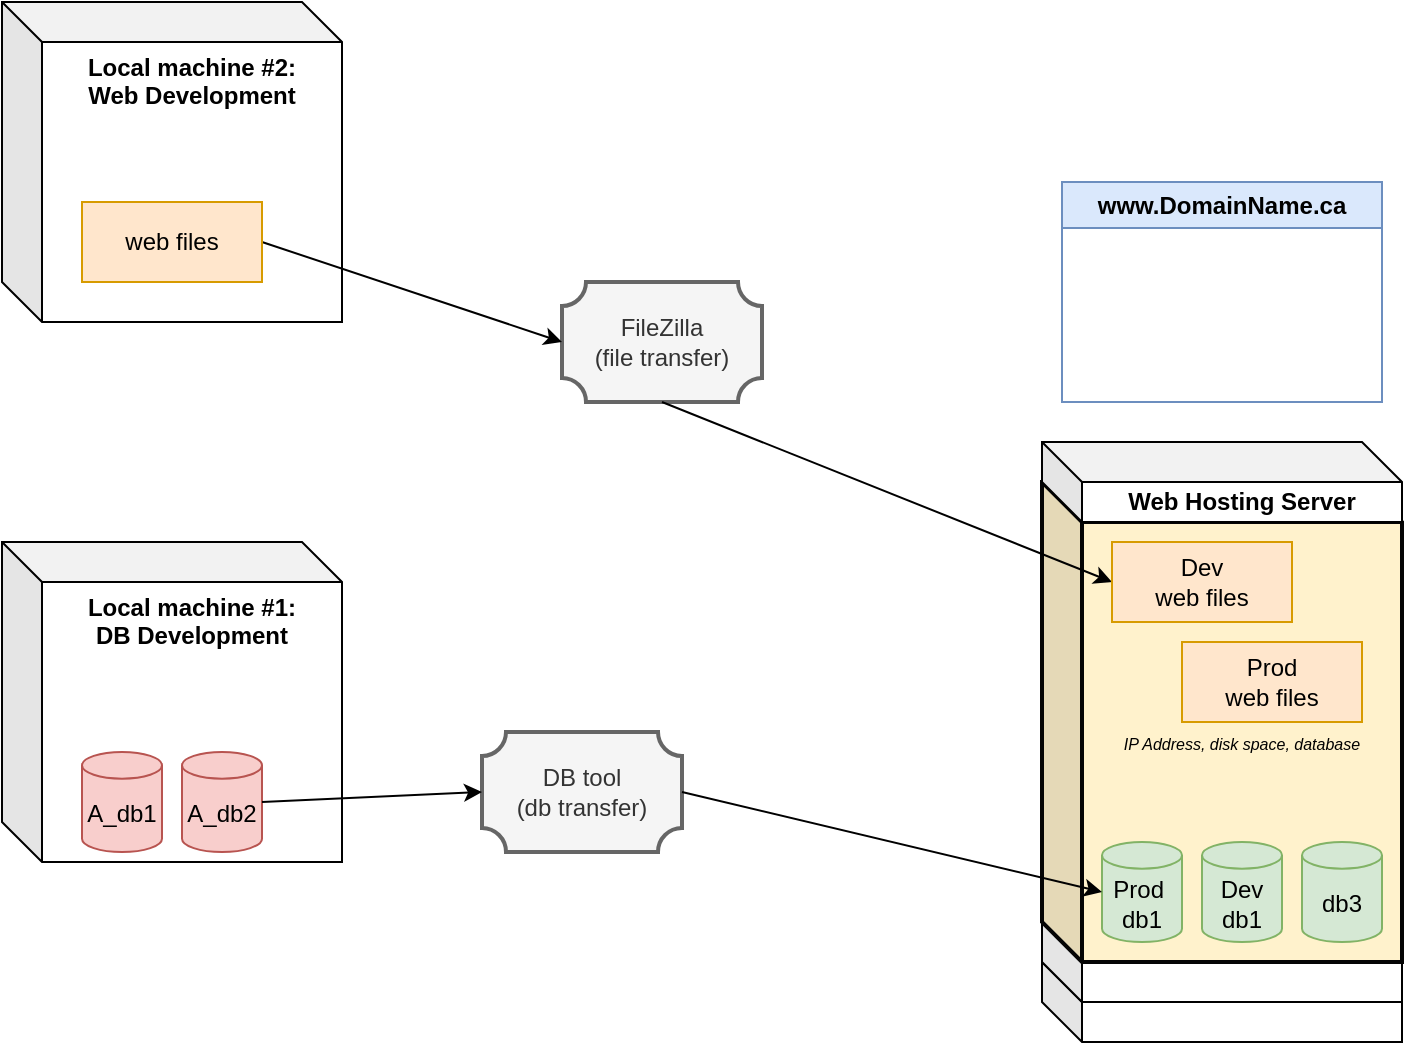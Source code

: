 <mxfile version="24.0.0" type="github">
  <diagram id="TEUiNxYTieck04TVwxDP" name="Page-1">
    <mxGraphModel dx="1050" dy="637" grid="1" gridSize="10" guides="1" tooltips="1" connect="1" arrows="1" fold="1" page="1" pageScale="1" pageWidth="850" pageHeight="1100" math="0" shadow="0">
      <root>
        <mxCell id="0" />
        <mxCell id="1" parent="0" />
        <mxCell id="Y7u33rf7G5Ih5s1nUaPU-1" value="" style="shape=cube;whiteSpace=wrap;html=1;boundedLbl=1;backgroundOutline=1;darkOpacity=0.05;darkOpacity2=0.1;" vertex="1" parent="1">
          <mxGeometry x="600" y="560" width="180" height="40" as="geometry" />
        </mxCell>
        <mxCell id="Y7u33rf7G5Ih5s1nUaPU-6" value="" style="shape=cube;whiteSpace=wrap;html=1;boundedLbl=1;backgroundOutline=1;darkOpacity=0.05;darkOpacity2=0.1;" vertex="1" parent="1">
          <mxGeometry x="600" y="540" width="180" height="40" as="geometry" />
        </mxCell>
        <mxCell id="Y7u33rf7G5Ih5s1nUaPU-7" value="&lt;font style=&quot;font-size: 8px;&quot;&gt;&lt;i&gt;IP Address, disk space, database&lt;/i&gt;&lt;/font&gt;" style="shape=cube;whiteSpace=wrap;html=1;boundedLbl=1;backgroundOutline=1;darkOpacity=0.05;darkOpacity2=0.1;fillColor=#fff2cc;strokeColor=#050505;strokeWidth=2;" vertex="1" parent="1">
          <mxGeometry x="600" y="320" width="180" height="240" as="geometry" />
        </mxCell>
        <mxCell id="Y7u33rf7G5Ih5s1nUaPU-8" value="Web Hosting Server" style="shape=cube;whiteSpace=wrap;html=1;boundedLbl=1;backgroundOutline=1;darkOpacity=0.05;darkOpacity2=0.1;fontStyle=1" vertex="1" parent="1">
          <mxGeometry x="600" y="300" width="180" height="40" as="geometry" />
        </mxCell>
        <mxCell id="Y7u33rf7G5Ih5s1nUaPU-9" value="www.DomainName.ca" style="swimlane;whiteSpace=wrap;html=1;fillColor=#dae8fc;strokeColor=#6c8ebf;" vertex="1" parent="1">
          <mxGeometry x="610" y="170" width="160" height="110" as="geometry" />
        </mxCell>
        <mxCell id="Y7u33rf7G5Ih5s1nUaPU-10" value="Prod&amp;nbsp;&lt;div&gt;db1&lt;/div&gt;" style="shape=cylinder3;whiteSpace=wrap;html=1;boundedLbl=1;backgroundOutline=1;size=6.667;fillColor=#d5e8d4;strokeColor=#82b366;" vertex="1" parent="1">
          <mxGeometry x="630" y="500" width="40" height="50" as="geometry" />
        </mxCell>
        <mxCell id="Y7u33rf7G5Ih5s1nUaPU-11" value="Dev&lt;div&gt;db1&lt;/div&gt;" style="shape=cylinder3;whiteSpace=wrap;html=1;boundedLbl=1;backgroundOutline=1;size=6.667;fillColor=#d5e8d4;strokeColor=#82b366;" vertex="1" parent="1">
          <mxGeometry x="680" y="500" width="40" height="50" as="geometry" />
        </mxCell>
        <mxCell id="Y7u33rf7G5Ih5s1nUaPU-12" value="db3" style="shape=cylinder3;whiteSpace=wrap;html=1;boundedLbl=1;backgroundOutline=1;size=6.667;fillColor=#d5e8d4;strokeColor=#82b366;" vertex="1" parent="1">
          <mxGeometry x="730" y="500" width="40" height="50" as="geometry" />
        </mxCell>
        <mxCell id="Y7u33rf7G5Ih5s1nUaPU-15" value="Local machine #1:&lt;div&gt;DB Development&lt;/div&gt;&lt;div&gt;&lt;br&gt;&lt;/div&gt;&lt;div&gt;&lt;br&gt;&lt;/div&gt;&lt;div&gt;&lt;br&gt;&lt;/div&gt;&lt;div&gt;&lt;br&gt;&lt;/div&gt;&lt;div&gt;&lt;br&gt;&lt;/div&gt;&lt;div&gt;&lt;br&gt;&lt;/div&gt;&lt;div&gt;&lt;br&gt;&lt;/div&gt;" style="shape=cube;whiteSpace=wrap;html=1;boundedLbl=1;backgroundOutline=1;darkOpacity=0.05;darkOpacity2=0.1;fontStyle=1;labelPosition=center;verticalLabelPosition=middle;align=center;verticalAlign=middle;size=20;" vertex="1" parent="1">
          <mxGeometry x="80" y="350" width="170" height="160" as="geometry" />
        </mxCell>
        <mxCell id="Y7u33rf7G5Ih5s1nUaPU-17" value="A_db1" style="shape=cylinder3;whiteSpace=wrap;html=1;boundedLbl=1;backgroundOutline=1;size=6.667;fillColor=#f8cecc;strokeColor=#b85450;" vertex="1" parent="1">
          <mxGeometry x="120" y="455" width="40" height="50" as="geometry" />
        </mxCell>
        <mxCell id="Y7u33rf7G5Ih5s1nUaPU-18" value="A_db2" style="shape=cylinder3;whiteSpace=wrap;html=1;boundedLbl=1;backgroundOutline=1;size=6.667;fillColor=#f8cecc;strokeColor=#b85450;" vertex="1" parent="1">
          <mxGeometry x="170" y="455" width="40" height="50" as="geometry" />
        </mxCell>
        <mxCell id="Y7u33rf7G5Ih5s1nUaPU-20" value="Local machine #2:&lt;div&gt;Web Development&lt;/div&gt;&lt;div&gt;&lt;br&gt;&lt;/div&gt;&lt;div&gt;&lt;br&gt;&lt;/div&gt;&lt;div&gt;&lt;br&gt;&lt;/div&gt;&lt;div&gt;&lt;br&gt;&lt;/div&gt;&lt;div&gt;&lt;br&gt;&lt;/div&gt;&lt;div&gt;&lt;br&gt;&lt;/div&gt;&lt;div&gt;&lt;br&gt;&lt;/div&gt;" style="shape=cube;whiteSpace=wrap;html=1;boundedLbl=1;backgroundOutline=1;darkOpacity=0.05;darkOpacity2=0.1;fontStyle=1;labelPosition=center;verticalLabelPosition=middle;align=center;verticalAlign=middle;size=20;" vertex="1" parent="1">
          <mxGeometry x="80" y="80" width="170" height="160" as="geometry" />
        </mxCell>
        <mxCell id="Y7u33rf7G5Ih5s1nUaPU-24" value="FileZilla&lt;div&gt;(file transfer)&lt;/div&gt;" style="verticalLabelPosition=middle;verticalAlign=middle;html=1;shape=mxgraph.basic.plaque;dx=6;whiteSpace=wrap;labelPosition=center;align=center;strokeWidth=2;fillColor=#f5f5f5;fontColor=#333333;strokeColor=#666666;" vertex="1" parent="1">
          <mxGeometry x="360" y="220" width="100" height="60" as="geometry" />
        </mxCell>
        <mxCell id="Y7u33rf7G5Ih5s1nUaPU-26" value="" style="endArrow=classic;html=1;rounded=0;exitX=1;exitY=0.5;exitDx=0;exitDy=0;entryX=0;entryY=0.5;entryDx=0;entryDy=0;entryPerimeter=0;" edge="1" parent="1" source="Y7u33rf7G5Ih5s1nUaPU-29" target="Y7u33rf7G5Ih5s1nUaPU-24">
          <mxGeometry width="50" height="50" relative="1" as="geometry">
            <mxPoint x="440" y="350" as="sourcePoint" />
            <mxPoint x="490" y="300" as="targetPoint" />
          </mxGeometry>
        </mxCell>
        <mxCell id="Y7u33rf7G5Ih5s1nUaPU-27" value="" style="endArrow=classic;html=1;rounded=0;exitX=0.5;exitY=1;exitDx=0;exitDy=0;exitPerimeter=0;entryX=0;entryY=0.5;entryDx=0;entryDy=0;" edge="1" parent="1" source="Y7u33rf7G5Ih5s1nUaPU-24" target="Y7u33rf7G5Ih5s1nUaPU-30">
          <mxGeometry width="50" height="50" relative="1" as="geometry">
            <mxPoint x="260" y="180" as="sourcePoint" />
            <mxPoint x="370" y="260" as="targetPoint" />
            <Array as="points" />
          </mxGeometry>
        </mxCell>
        <mxCell id="Y7u33rf7G5Ih5s1nUaPU-29" value="web files" style="rounded=0;whiteSpace=wrap;html=1;fillColor=#ffe6cc;strokeColor=#d79b00;" vertex="1" parent="1">
          <mxGeometry x="120" y="180" width="90" height="40" as="geometry" />
        </mxCell>
        <mxCell id="Y7u33rf7G5Ih5s1nUaPU-30" value="Dev&lt;div&gt;web files&lt;/div&gt;" style="rounded=0;whiteSpace=wrap;html=1;fillColor=#ffe6cc;strokeColor=#d79b00;" vertex="1" parent="1">
          <mxGeometry x="635" y="350" width="90" height="40" as="geometry" />
        </mxCell>
        <mxCell id="Y7u33rf7G5Ih5s1nUaPU-32" value="Prod&lt;div&gt;web files&lt;/div&gt;" style="rounded=0;whiteSpace=wrap;html=1;fillColor=#ffe6cc;strokeColor=#d79b00;" vertex="1" parent="1">
          <mxGeometry x="670" y="400" width="90" height="40" as="geometry" />
        </mxCell>
        <mxCell id="Y7u33rf7G5Ih5s1nUaPU-33" value="DB tool&lt;div&gt;(db transfer)&lt;/div&gt;" style="verticalLabelPosition=middle;verticalAlign=middle;html=1;shape=mxgraph.basic.plaque;dx=6;whiteSpace=wrap;labelPosition=center;align=center;strokeWidth=2;fillColor=#f5f5f5;fontColor=#333333;strokeColor=#666666;" vertex="1" parent="1">
          <mxGeometry x="320" y="445" width="100" height="60" as="geometry" />
        </mxCell>
        <mxCell id="Y7u33rf7G5Ih5s1nUaPU-34" value="" style="endArrow=classic;html=1;rounded=0;exitX=1;exitY=0.5;exitDx=0;exitDy=0;entryX=0;entryY=0.5;entryDx=0;entryDy=0;entryPerimeter=0;" edge="1" parent="1" target="Y7u33rf7G5Ih5s1nUaPU-33">
          <mxGeometry width="50" height="50" relative="1" as="geometry">
            <mxPoint x="210" y="480" as="sourcePoint" />
            <mxPoint x="360" y="530" as="targetPoint" />
          </mxGeometry>
        </mxCell>
        <mxCell id="Y7u33rf7G5Ih5s1nUaPU-35" value="" style="endArrow=classic;html=1;rounded=0;exitX=1;exitY=0.5;exitDx=0;exitDy=0;entryX=0;entryY=0.5;entryDx=0;entryDy=0;entryPerimeter=0;exitPerimeter=0;" edge="1" parent="1" source="Y7u33rf7G5Ih5s1nUaPU-33" target="Y7u33rf7G5Ih5s1nUaPU-10">
          <mxGeometry width="50" height="50" relative="1" as="geometry">
            <mxPoint x="220" y="490" as="sourcePoint" />
            <mxPoint x="330" y="485" as="targetPoint" />
          </mxGeometry>
        </mxCell>
      </root>
    </mxGraphModel>
  </diagram>
</mxfile>
